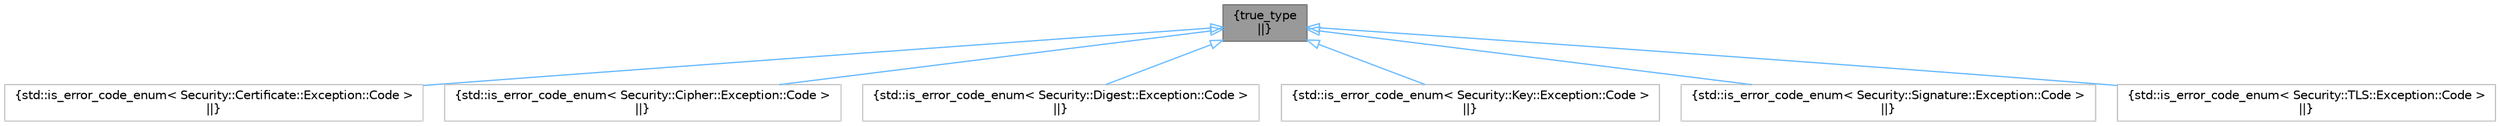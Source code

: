 digraph "true_type"
{
 // LATEX_PDF_SIZE
  bgcolor="transparent";
  edge [fontname=Helvetica,fontsize=10,labelfontname=Helvetica,labelfontsize=10];
  node [fontname=Helvetica,fontsize=10,shape=box,height=0.2,width=0.4];
  Node1 [label="{true_type\n||}",height=0.2,width=0.4,color="gray40", fillcolor="grey60", style="filled", fontcolor="black",tooltip=" "];
  Node1 -> Node2 [dir="back",color="steelblue1",style="solid",arrowtail="onormal"];
  Node2 [label="{std::is_error_code_enum\< Security::Certificate::Exception::Code \>\n||}",height=0.2,width=0.4,color="grey75", fillcolor="white", style="filled",URL="$dd/d10/structstd_1_1is__error__code__enum_3_01Security_1_1Certificate_1_1Exception_1_1Code_01_4.html",tooltip=" "];
  Node1 -> Node3 [dir="back",color="steelblue1",style="solid",arrowtail="onormal"];
  Node3 [label="{std::is_error_code_enum\< Security::Cipher::Exception::Code \>\n||}",height=0.2,width=0.4,color="grey75", fillcolor="white", style="filled",URL="$d0/d5c/structstd_1_1is__error__code__enum_3_01Security_1_1Cipher_1_1Exception_1_1Code_01_4.html",tooltip=" "];
  Node1 -> Node4 [dir="back",color="steelblue1",style="solid",arrowtail="onormal"];
  Node4 [label="{std::is_error_code_enum\< Security::Digest::Exception::Code \>\n||}",height=0.2,width=0.4,color="grey75", fillcolor="white", style="filled",URL="$d8/d9a/structstd_1_1is__error__code__enum_3_01Security_1_1Digest_1_1Exception_1_1Code_01_4.html",tooltip=" "];
  Node1 -> Node5 [dir="back",color="steelblue1",style="solid",arrowtail="onormal"];
  Node5 [label="{std::is_error_code_enum\< Security::Key::Exception::Code \>\n||}",height=0.2,width=0.4,color="grey75", fillcolor="white", style="filled",URL="$d1/ddc/structstd_1_1is__error__code__enum_3_01Security_1_1Key_1_1Exception_1_1Code_01_4.html",tooltip=" "];
  Node1 -> Node6 [dir="back",color="steelblue1",style="solid",arrowtail="onormal"];
  Node6 [label="{std::is_error_code_enum\< Security::Signature::Exception::Code \>\n||}",height=0.2,width=0.4,color="grey75", fillcolor="white", style="filled",URL="$d0/d76/structstd_1_1is__error__code__enum_3_01Security_1_1Signature_1_1Exception_1_1Code_01_4.html",tooltip=" "];
  Node1 -> Node7 [dir="back",color="steelblue1",style="solid",arrowtail="onormal"];
  Node7 [label="{std::is_error_code_enum\< Security::TLS::Exception::Code \>\n||}",height=0.2,width=0.4,color="grey75", fillcolor="white", style="filled",URL="$d4/def/structstd_1_1is__error__code__enum_3_01Security_1_1TLS_1_1Exception_1_1Code_01_4.html",tooltip=" "];
}
